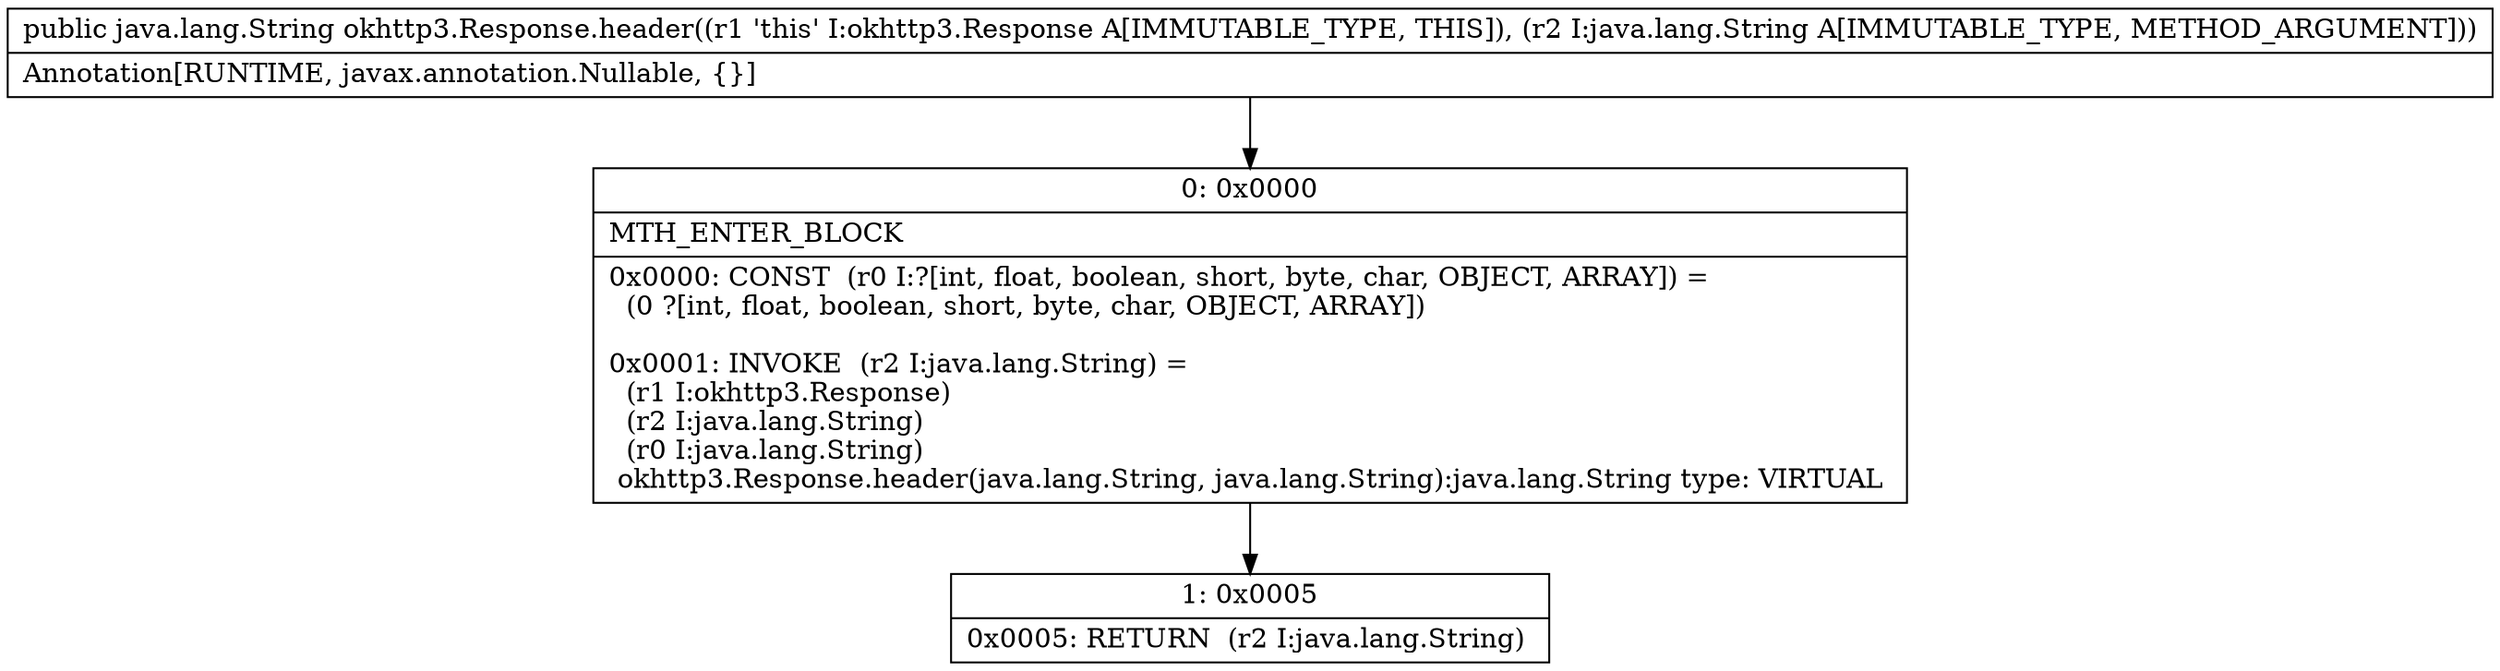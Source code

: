 digraph "CFG forokhttp3.Response.header(Ljava\/lang\/String;)Ljava\/lang\/String;" {
Node_0 [shape=record,label="{0\:\ 0x0000|MTH_ENTER_BLOCK\l|0x0000: CONST  (r0 I:?[int, float, boolean, short, byte, char, OBJECT, ARRAY]) = \l  (0 ?[int, float, boolean, short, byte, char, OBJECT, ARRAY])\l \l0x0001: INVOKE  (r2 I:java.lang.String) = \l  (r1 I:okhttp3.Response)\l  (r2 I:java.lang.String)\l  (r0 I:java.lang.String)\l okhttp3.Response.header(java.lang.String, java.lang.String):java.lang.String type: VIRTUAL \l}"];
Node_1 [shape=record,label="{1\:\ 0x0005|0x0005: RETURN  (r2 I:java.lang.String) \l}"];
MethodNode[shape=record,label="{public java.lang.String okhttp3.Response.header((r1 'this' I:okhttp3.Response A[IMMUTABLE_TYPE, THIS]), (r2 I:java.lang.String A[IMMUTABLE_TYPE, METHOD_ARGUMENT]))  | Annotation[RUNTIME, javax.annotation.Nullable, \{\}]\l}"];
MethodNode -> Node_0;
Node_0 -> Node_1;
}

